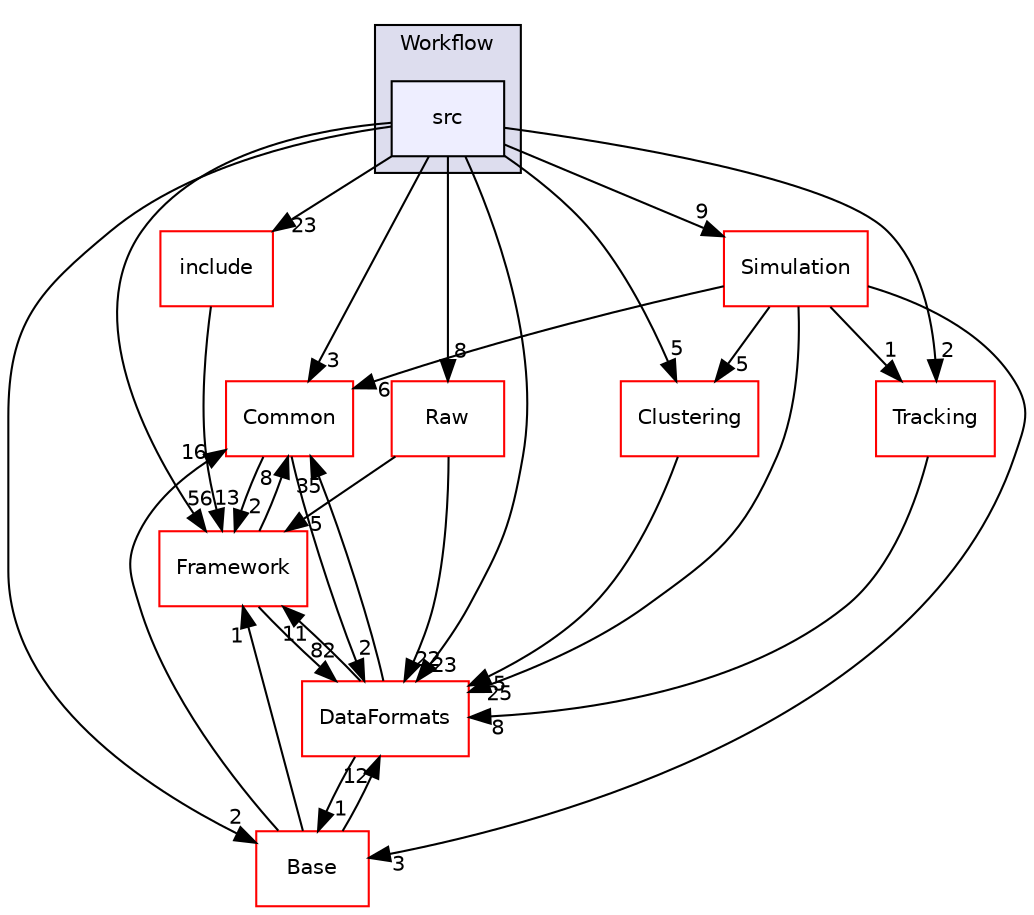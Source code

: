 digraph "/home/travis/build/AliceO2Group/AliceO2/Detectors/MUON/MID/Workflow/src" {
  bgcolor=transparent;
  compound=true
  node [ fontsize="10", fontname="Helvetica"];
  edge [ labelfontsize="10", labelfontname="Helvetica"];
  subgraph clusterdir_541a9f579a56d3c8f641580c9f97913d {
    graph [ bgcolor="#ddddee", pencolor="black", label="Workflow" fontname="Helvetica", fontsize="10", URL="dir_541a9f579a56d3c8f641580c9f97913d.html"]
  dir_d175ccbdd0bad50605561880a8518417 [shape=box, label="src", style="filled", fillcolor="#eeeeff", pencolor="black", URL="dir_d175ccbdd0bad50605561880a8518417.html"];
  }
  dir_4ab6b4cc6a7edbff49100e9123df213f [shape=box label="Common" color="red" URL="dir_4ab6b4cc6a7edbff49100e9123df213f.html"];
  dir_754f2fe7806627988f6bd801b7f2fe5b [shape=box label="Clustering" color="red" URL="dir_754f2fe7806627988f6bd801b7f2fe5b.html"];
  dir_37c90836491b695b472bf98d1be8336b [shape=box label="Base" color="red" URL="dir_37c90836491b695b472bf98d1be8336b.html"];
  dir_2bb5eb61d33140858f79122ad9ee2c7f [shape=box label="include" color="red" URL="dir_2bb5eb61d33140858f79122ad9ee2c7f.html"];
  dir_55bb03bc4479a61c5f6db133927cb48c [shape=box label="Raw" color="red" URL="dir_55bb03bc4479a61c5f6db133927cb48c.html"];
  dir_2810eaf0225063d73e08d8eeeb8a37b8 [shape=box label="Simulation" color="red" URL="dir_2810eaf0225063d73e08d8eeeb8a37b8.html"];
  dir_c6781640d5720511e35c6e7f87460ee7 [shape=box label="Tracking" color="red" URL="dir_c6781640d5720511e35c6e7f87460ee7.html"];
  dir_bcbb2cf9a3d3d83e5515c82071a07177 [shape=box label="Framework" color="red" URL="dir_bcbb2cf9a3d3d83e5515c82071a07177.html"];
  dir_2171f7ec022c5423887b07c69b2f5b48 [shape=box label="DataFormats" color="red" URL="dir_2171f7ec022c5423887b07c69b2f5b48.html"];
  dir_4ab6b4cc6a7edbff49100e9123df213f->dir_bcbb2cf9a3d3d83e5515c82071a07177 [headlabel="2", labeldistance=1.5 headhref="dir_000027_000013.html"];
  dir_4ab6b4cc6a7edbff49100e9123df213f->dir_2171f7ec022c5423887b07c69b2f5b48 [headlabel="2", labeldistance=1.5 headhref="dir_000027_000076.html"];
  dir_754f2fe7806627988f6bd801b7f2fe5b->dir_2171f7ec022c5423887b07c69b2f5b48 [headlabel="5", labeldistance=1.5 headhref="dir_000427_000076.html"];
  dir_37c90836491b695b472bf98d1be8336b->dir_4ab6b4cc6a7edbff49100e9123df213f [headlabel="16", labeldistance=1.5 headhref="dir_000274_000027.html"];
  dir_37c90836491b695b472bf98d1be8336b->dir_bcbb2cf9a3d3d83e5515c82071a07177 [headlabel="1", labeldistance=1.5 headhref="dir_000274_000013.html"];
  dir_37c90836491b695b472bf98d1be8336b->dir_2171f7ec022c5423887b07c69b2f5b48 [headlabel="12", labeldistance=1.5 headhref="dir_000274_000076.html"];
  dir_2bb5eb61d33140858f79122ad9ee2c7f->dir_bcbb2cf9a3d3d83e5515c82071a07177 [headlabel="13", labeldistance=1.5 headhref="dir_000384_000013.html"];
  dir_55bb03bc4479a61c5f6db133927cb48c->dir_bcbb2cf9a3d3d83e5515c82071a07177 [headlabel="5", labeldistance=1.5 headhref="dir_000432_000013.html"];
  dir_55bb03bc4479a61c5f6db133927cb48c->dir_2171f7ec022c5423887b07c69b2f5b48 [headlabel="22", labeldistance=1.5 headhref="dir_000432_000076.html"];
  dir_2810eaf0225063d73e08d8eeeb8a37b8->dir_4ab6b4cc6a7edbff49100e9123df213f [headlabel="6", labeldistance=1.5 headhref="dir_000179_000027.html"];
  dir_2810eaf0225063d73e08d8eeeb8a37b8->dir_754f2fe7806627988f6bd801b7f2fe5b [headlabel="5", labeldistance=1.5 headhref="dir_000179_000427.html"];
  dir_2810eaf0225063d73e08d8eeeb8a37b8->dir_37c90836491b695b472bf98d1be8336b [headlabel="3", labeldistance=1.5 headhref="dir_000179_000274.html"];
  dir_2810eaf0225063d73e08d8eeeb8a37b8->dir_c6781640d5720511e35c6e7f87460ee7 [headlabel="1", labeldistance=1.5 headhref="dir_000179_000511.html"];
  dir_2810eaf0225063d73e08d8eeeb8a37b8->dir_2171f7ec022c5423887b07c69b2f5b48 [headlabel="25", labeldistance=1.5 headhref="dir_000179_000076.html"];
  dir_c6781640d5720511e35c6e7f87460ee7->dir_2171f7ec022c5423887b07c69b2f5b48 [headlabel="8", labeldistance=1.5 headhref="dir_000511_000076.html"];
  dir_bcbb2cf9a3d3d83e5515c82071a07177->dir_4ab6b4cc6a7edbff49100e9123df213f [headlabel="8", labeldistance=1.5 headhref="dir_000013_000027.html"];
  dir_bcbb2cf9a3d3d83e5515c82071a07177->dir_2171f7ec022c5423887b07c69b2f5b48 [headlabel="82", labeldistance=1.5 headhref="dir_000013_000076.html"];
  dir_2171f7ec022c5423887b07c69b2f5b48->dir_4ab6b4cc6a7edbff49100e9123df213f [headlabel="35", labeldistance=1.5 headhref="dir_000076_000027.html"];
  dir_2171f7ec022c5423887b07c69b2f5b48->dir_37c90836491b695b472bf98d1be8336b [headlabel="1", labeldistance=1.5 headhref="dir_000076_000274.html"];
  dir_2171f7ec022c5423887b07c69b2f5b48->dir_bcbb2cf9a3d3d83e5515c82071a07177 [headlabel="11", labeldistance=1.5 headhref="dir_000076_000013.html"];
  dir_d175ccbdd0bad50605561880a8518417->dir_4ab6b4cc6a7edbff49100e9123df213f [headlabel="3", labeldistance=1.5 headhref="dir_000406_000027.html"];
  dir_d175ccbdd0bad50605561880a8518417->dir_754f2fe7806627988f6bd801b7f2fe5b [headlabel="5", labeldistance=1.5 headhref="dir_000406_000427.html"];
  dir_d175ccbdd0bad50605561880a8518417->dir_37c90836491b695b472bf98d1be8336b [headlabel="2", labeldistance=1.5 headhref="dir_000406_000274.html"];
  dir_d175ccbdd0bad50605561880a8518417->dir_2bb5eb61d33140858f79122ad9ee2c7f [headlabel="23", labeldistance=1.5 headhref="dir_000406_000384.html"];
  dir_d175ccbdd0bad50605561880a8518417->dir_55bb03bc4479a61c5f6db133927cb48c [headlabel="8", labeldistance=1.5 headhref="dir_000406_000432.html"];
  dir_d175ccbdd0bad50605561880a8518417->dir_2810eaf0225063d73e08d8eeeb8a37b8 [headlabel="9", labeldistance=1.5 headhref="dir_000406_000179.html"];
  dir_d175ccbdd0bad50605561880a8518417->dir_c6781640d5720511e35c6e7f87460ee7 [headlabel="2", labeldistance=1.5 headhref="dir_000406_000511.html"];
  dir_d175ccbdd0bad50605561880a8518417->dir_bcbb2cf9a3d3d83e5515c82071a07177 [headlabel="56", labeldistance=1.5 headhref="dir_000406_000013.html"];
  dir_d175ccbdd0bad50605561880a8518417->dir_2171f7ec022c5423887b07c69b2f5b48 [headlabel="23", labeldistance=1.5 headhref="dir_000406_000076.html"];
}
